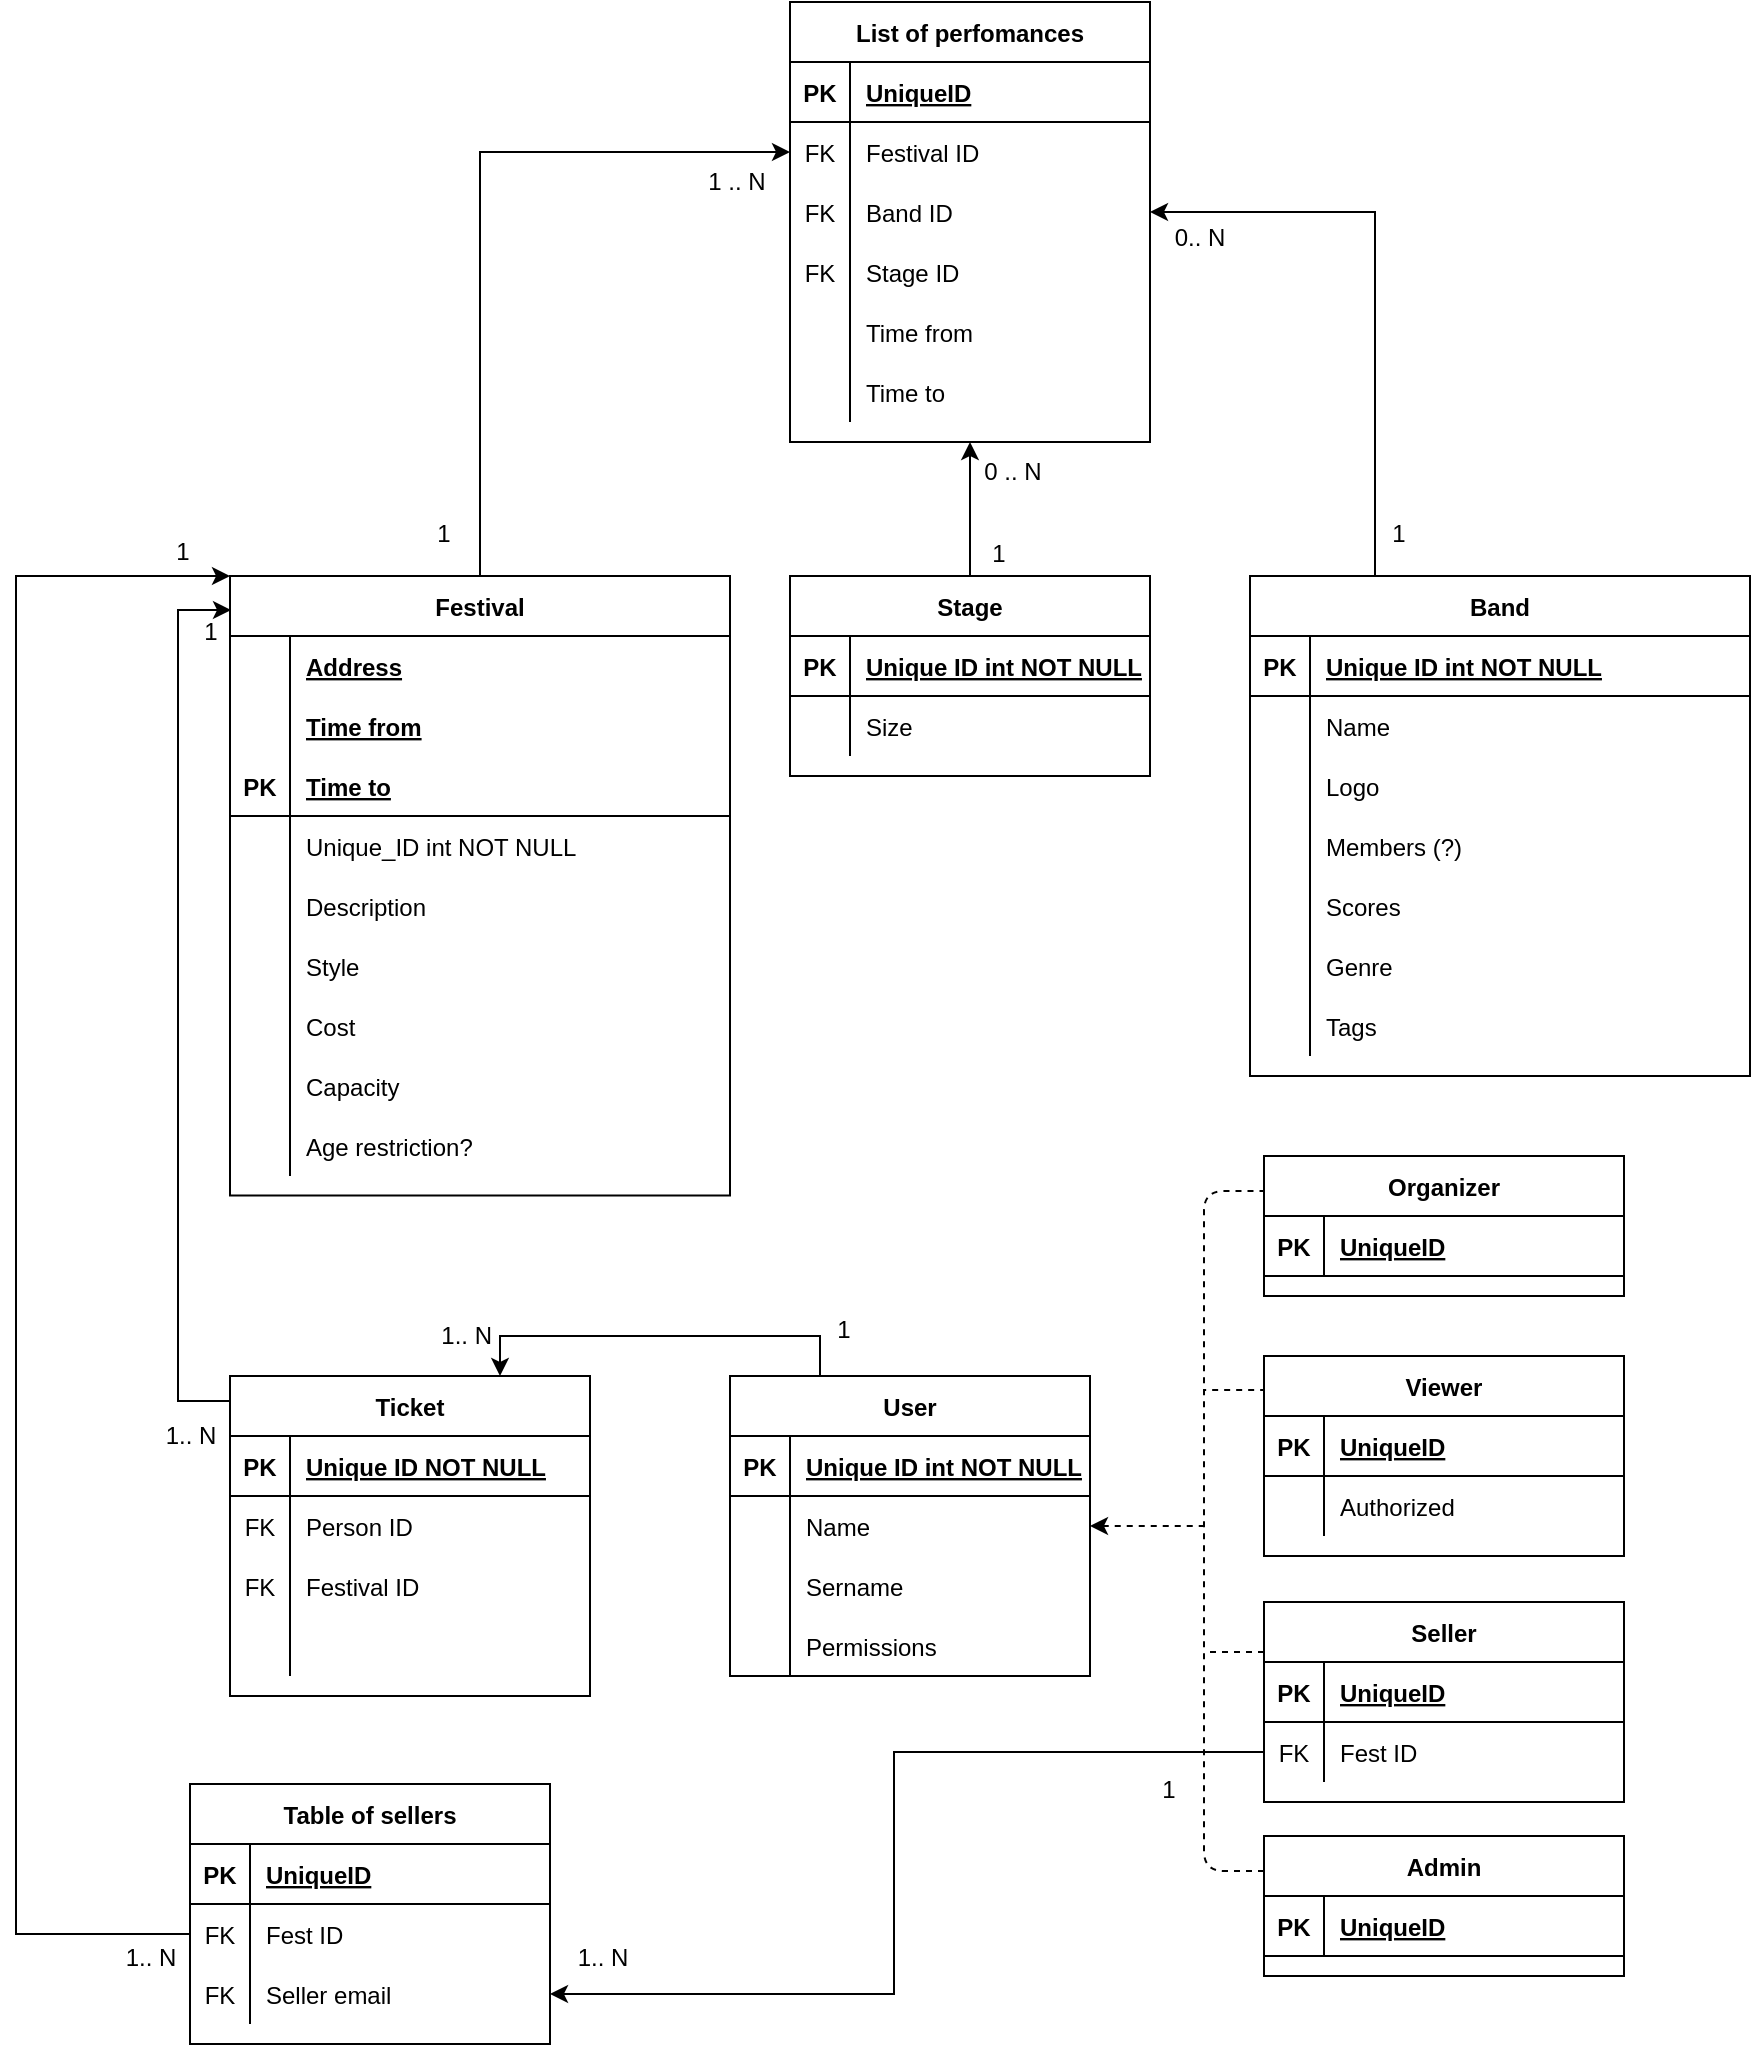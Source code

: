 <mxfile version="13.6.5">
    <diagram id="F9ccAHXRlg6QYEhfXNht" name="Page-2">
        <mxGraphModel dx="965" dy="1043" grid="0" gridSize="10" guides="1" tooltips="1" connect="1" arrows="1" fold="1" page="0" pageScale="1" pageWidth="1169" pageHeight="827" background="none" math="0" shadow="0">
            <root>
                <mxCell id="4yJEjgQOaPBj33m1Sq-Z-0"/>
                <mxCell id="4yJEjgQOaPBj33m1Sq-Z-1" parent="4yJEjgQOaPBj33m1Sq-Z-0"/>
                <mxCell id="QMpGWt-PJ4E0V8jMxKkS-126" value="List of perfomances" style="shape=table;startSize=30;container=1;collapsible=1;childLayout=tableLayout;fixedRows=1;rowLines=0;fontStyle=1;align=center;resizeLast=1;" parent="4yJEjgQOaPBj33m1Sq-Z-1" vertex="1">
                    <mxGeometry x="346" y="-186" width="180" height="220" as="geometry"/>
                </mxCell>
                <mxCell id="QMpGWt-PJ4E0V8jMxKkS-127" value="" style="shape=partialRectangle;collapsible=0;dropTarget=0;pointerEvents=0;fillColor=none;top=0;left=0;bottom=1;right=0;points=[[0,0.5],[1,0.5]];portConstraint=eastwest;" parent="QMpGWt-PJ4E0V8jMxKkS-126" vertex="1">
                    <mxGeometry y="30" width="180" height="30" as="geometry"/>
                </mxCell>
                <mxCell id="QMpGWt-PJ4E0V8jMxKkS-128" value="PK" style="shape=partialRectangle;connectable=0;fillColor=none;top=0;left=0;bottom=0;right=0;fontStyle=1;overflow=hidden;" parent="QMpGWt-PJ4E0V8jMxKkS-127" vertex="1">
                    <mxGeometry width="30" height="30" as="geometry"/>
                </mxCell>
                <mxCell id="QMpGWt-PJ4E0V8jMxKkS-129" value="UniqueID" style="shape=partialRectangle;connectable=0;fillColor=none;top=0;left=0;bottom=0;right=0;align=left;spacingLeft=6;fontStyle=5;overflow=hidden;" parent="QMpGWt-PJ4E0V8jMxKkS-127" vertex="1">
                    <mxGeometry x="30" width="150" height="30" as="geometry"/>
                </mxCell>
                <mxCell id="QMpGWt-PJ4E0V8jMxKkS-130" value="" style="shape=partialRectangle;collapsible=0;dropTarget=0;pointerEvents=0;fillColor=none;top=0;left=0;bottom=0;right=0;points=[[0,0.5],[1,0.5]];portConstraint=eastwest;" parent="QMpGWt-PJ4E0V8jMxKkS-126" vertex="1">
                    <mxGeometry y="60" width="180" height="30" as="geometry"/>
                </mxCell>
                <mxCell id="QMpGWt-PJ4E0V8jMxKkS-131" value="FK" style="shape=partialRectangle;connectable=0;fillColor=none;top=0;left=0;bottom=0;right=0;editable=1;overflow=hidden;" parent="QMpGWt-PJ4E0V8jMxKkS-130" vertex="1">
                    <mxGeometry width="30" height="30" as="geometry"/>
                </mxCell>
                <mxCell id="QMpGWt-PJ4E0V8jMxKkS-132" value="Festival ID" style="shape=partialRectangle;connectable=0;fillColor=none;top=0;left=0;bottom=0;right=0;align=left;spacingLeft=6;overflow=hidden;" parent="QMpGWt-PJ4E0V8jMxKkS-130" vertex="1">
                    <mxGeometry x="30" width="150" height="30" as="geometry"/>
                </mxCell>
                <mxCell id="QMpGWt-PJ4E0V8jMxKkS-136" value="" style="shape=partialRectangle;collapsible=0;dropTarget=0;pointerEvents=0;fillColor=none;top=0;left=0;bottom=0;right=0;points=[[0,0.5],[1,0.5]];portConstraint=eastwest;" parent="QMpGWt-PJ4E0V8jMxKkS-126" vertex="1">
                    <mxGeometry y="90" width="180" height="30" as="geometry"/>
                </mxCell>
                <mxCell id="QMpGWt-PJ4E0V8jMxKkS-137" value="FK" style="shape=partialRectangle;connectable=0;fillColor=none;top=0;left=0;bottom=0;right=0;editable=1;overflow=hidden;" parent="QMpGWt-PJ4E0V8jMxKkS-136" vertex="1">
                    <mxGeometry width="30" height="30" as="geometry"/>
                </mxCell>
                <mxCell id="QMpGWt-PJ4E0V8jMxKkS-138" value="Band ID" style="shape=partialRectangle;connectable=0;fillColor=none;top=0;left=0;bottom=0;right=0;align=left;spacingLeft=6;overflow=hidden;" parent="QMpGWt-PJ4E0V8jMxKkS-136" vertex="1">
                    <mxGeometry x="30" width="150" height="30" as="geometry"/>
                </mxCell>
                <mxCell id="QMpGWt-PJ4E0V8jMxKkS-133" value="" style="shape=partialRectangle;collapsible=0;dropTarget=0;pointerEvents=0;fillColor=none;top=0;left=0;bottom=0;right=0;points=[[0,0.5],[1,0.5]];portConstraint=eastwest;" parent="QMpGWt-PJ4E0V8jMxKkS-126" vertex="1">
                    <mxGeometry y="120" width="180" height="30" as="geometry"/>
                </mxCell>
                <mxCell id="QMpGWt-PJ4E0V8jMxKkS-134" value="FK" style="shape=partialRectangle;connectable=0;fillColor=none;top=0;left=0;bottom=0;right=0;editable=1;overflow=hidden;" parent="QMpGWt-PJ4E0V8jMxKkS-133" vertex="1">
                    <mxGeometry width="30" height="30" as="geometry"/>
                </mxCell>
                <mxCell id="QMpGWt-PJ4E0V8jMxKkS-135" value="Stage ID" style="shape=partialRectangle;connectable=0;fillColor=none;top=0;left=0;bottom=0;right=0;align=left;spacingLeft=6;overflow=hidden;" parent="QMpGWt-PJ4E0V8jMxKkS-133" vertex="1">
                    <mxGeometry x="30" width="150" height="30" as="geometry"/>
                </mxCell>
                <mxCell id="7" value="" style="shape=partialRectangle;collapsible=0;dropTarget=0;pointerEvents=0;fillColor=none;top=0;left=0;bottom=0;right=0;points=[[0,0.5],[1,0.5]];portConstraint=eastwest;" parent="QMpGWt-PJ4E0V8jMxKkS-126" vertex="1">
                    <mxGeometry y="150" width="180" height="30" as="geometry"/>
                </mxCell>
                <mxCell id="8" value="" style="shape=partialRectangle;connectable=0;fillColor=none;top=0;left=0;bottom=0;right=0;editable=1;overflow=hidden;" parent="7" vertex="1">
                    <mxGeometry width="30" height="30" as="geometry"/>
                </mxCell>
                <mxCell id="9" value="Time from" style="shape=partialRectangle;connectable=0;fillColor=none;top=0;left=0;bottom=0;right=0;align=left;spacingLeft=6;overflow=hidden;" parent="7" vertex="1">
                    <mxGeometry x="30" width="150" height="30" as="geometry"/>
                </mxCell>
                <mxCell id="10" value="" style="shape=partialRectangle;collapsible=0;dropTarget=0;pointerEvents=0;fillColor=none;top=0;left=0;bottom=0;right=0;points=[[0,0.5],[1,0.5]];portConstraint=eastwest;" parent="QMpGWt-PJ4E0V8jMxKkS-126" vertex="1">
                    <mxGeometry y="180" width="180" height="30" as="geometry"/>
                </mxCell>
                <mxCell id="11" value="" style="shape=partialRectangle;connectable=0;fillColor=none;top=0;left=0;bottom=0;right=0;editable=1;overflow=hidden;" parent="10" vertex="1">
                    <mxGeometry width="30" height="30" as="geometry"/>
                </mxCell>
                <mxCell id="12" value="Time to" style="shape=partialRectangle;connectable=0;fillColor=none;top=0;left=0;bottom=0;right=0;align=left;spacingLeft=6;overflow=hidden;" parent="10" vertex="1">
                    <mxGeometry x="30" width="150" height="30" as="geometry"/>
                </mxCell>
                <mxCell id="QMpGWt-PJ4E0V8jMxKkS-0" value="" style="edgeStyle=orthogonalEdgeStyle;rounded=0;orthogonalLoop=1;jettySize=auto;html=1;exitX=0.5;exitY=0;exitDx=0;exitDy=0;entryX=0;entryY=0.5;entryDx=0;entryDy=0;" parent="4yJEjgQOaPBj33m1Sq-Z-1" source="QMpGWt-PJ4E0V8jMxKkS-1" target="QMpGWt-PJ4E0V8jMxKkS-130" edge="1">
                    <mxGeometry relative="1" as="geometry">
                        <mxPoint x="436" y="70" as="targetPoint"/>
                        <Array as="points">
                            <mxPoint x="191" y="-111"/>
                        </Array>
                    </mxGeometry>
                </mxCell>
                <mxCell id="QMpGWt-PJ4E0V8jMxKkS-1" value="Festival" style="shape=table;startSize=30;container=1;collapsible=1;childLayout=tableLayout;fixedRows=1;rowLines=0;fontStyle=1;align=center;resizeLast=1;" parent="4yJEjgQOaPBj33m1Sq-Z-1" vertex="1">
                    <mxGeometry x="66" y="101" width="250" height="309.75" as="geometry"/>
                </mxCell>
                <mxCell id="QMpGWt-PJ4E0V8jMxKkS-11" value="" style="shape=partialRectangle;collapsible=0;dropTarget=0;pointerEvents=0;fillColor=none;top=0;left=0;bottom=0;right=0;points=[[0,0.5],[1,0.5]];portConstraint=eastwest;" parent="QMpGWt-PJ4E0V8jMxKkS-1" vertex="1">
                    <mxGeometry y="30" width="250" height="30" as="geometry"/>
                </mxCell>
                <mxCell id="QMpGWt-PJ4E0V8jMxKkS-12" value="" style="shape=partialRectangle;connectable=0;fillColor=none;top=0;left=0;bottom=0;right=0;editable=1;overflow=hidden;" parent="QMpGWt-PJ4E0V8jMxKkS-11" vertex="1">
                    <mxGeometry width="30" height="30" as="geometry"/>
                </mxCell>
                <mxCell id="QMpGWt-PJ4E0V8jMxKkS-13" value="Address" style="shape=partialRectangle;connectable=0;fillColor=none;top=0;left=0;bottom=0;right=0;align=left;spacingLeft=6;overflow=hidden;fontStyle=5" parent="QMpGWt-PJ4E0V8jMxKkS-11" vertex="1">
                    <mxGeometry x="30" width="220" height="30" as="geometry"/>
                </mxCell>
                <mxCell id="19" value="" style="shape=partialRectangle;collapsible=0;dropTarget=0;pointerEvents=0;fillColor=none;top=0;left=0;bottom=0;right=0;points=[[0,0.5],[1,0.5]];portConstraint=eastwest;" vertex="1" parent="QMpGWt-PJ4E0V8jMxKkS-1">
                    <mxGeometry y="60" width="250" height="30" as="geometry"/>
                </mxCell>
                <mxCell id="20" value="" style="shape=partialRectangle;connectable=0;fillColor=none;top=0;left=0;bottom=0;right=0;editable=1;overflow=hidden;" vertex="1" parent="19">
                    <mxGeometry width="30" height="30" as="geometry"/>
                </mxCell>
                <mxCell id="21" value="Time from" style="shape=partialRectangle;connectable=0;fillColor=none;top=0;left=0;bottom=0;right=0;align=left;spacingLeft=6;overflow=hidden;fontStyle=5" vertex="1" parent="19">
                    <mxGeometry x="30" width="220" height="30" as="geometry"/>
                </mxCell>
                <mxCell id="QMpGWt-PJ4E0V8jMxKkS-2" value="" style="shape=partialRectangle;collapsible=0;dropTarget=0;pointerEvents=0;fillColor=none;points=[[0,0.5],[1,0.5]];portConstraint=eastwest;top=0;left=0;right=0;bottom=1;" parent="QMpGWt-PJ4E0V8jMxKkS-1" vertex="1">
                    <mxGeometry y="90" width="250" height="30" as="geometry"/>
                </mxCell>
                <mxCell id="QMpGWt-PJ4E0V8jMxKkS-3" value="PK" style="shape=partialRectangle;overflow=hidden;connectable=0;fillColor=none;top=0;left=0;bottom=0;right=0;fontStyle=1;" parent="QMpGWt-PJ4E0V8jMxKkS-2" vertex="1">
                    <mxGeometry width="30" height="30" as="geometry"/>
                </mxCell>
                <mxCell id="QMpGWt-PJ4E0V8jMxKkS-4" value="Time to" style="shape=partialRectangle;overflow=hidden;connectable=0;fillColor=none;top=0;left=0;bottom=0;right=0;align=left;spacingLeft=6;fontStyle=5;" parent="QMpGWt-PJ4E0V8jMxKkS-2" vertex="1">
                    <mxGeometry x="30" width="220" height="30" as="geometry"/>
                </mxCell>
                <mxCell id="16" value="" style="shape=partialRectangle;collapsible=0;dropTarget=0;pointerEvents=0;fillColor=none;top=0;left=0;bottom=0;right=0;points=[[0,0.5],[1,0.5]];portConstraint=eastwest;" vertex="1" parent="QMpGWt-PJ4E0V8jMxKkS-1">
                    <mxGeometry y="120" width="250" height="30" as="geometry"/>
                </mxCell>
                <mxCell id="17" value="" style="shape=partialRectangle;connectable=0;fillColor=none;top=0;left=0;bottom=0;right=0;editable=1;overflow=hidden;" vertex="1" parent="16">
                    <mxGeometry width="30" height="30" as="geometry"/>
                </mxCell>
                <mxCell id="18" value="Unique_ID int NOT NULL" style="shape=partialRectangle;connectable=0;fillColor=none;top=0;left=0;bottom=0;right=0;align=left;spacingLeft=6;overflow=hidden;" vertex="1" parent="16">
                    <mxGeometry x="30" width="220" height="30" as="geometry"/>
                </mxCell>
                <mxCell id="QMpGWt-PJ4E0V8jMxKkS-5" value="" style="shape=partialRectangle;collapsible=0;dropTarget=0;pointerEvents=0;fillColor=none;points=[[0,0.5],[1,0.5]];portConstraint=eastwest;top=0;left=0;right=0;bottom=0;" parent="QMpGWt-PJ4E0V8jMxKkS-1" vertex="1">
                    <mxGeometry y="150" width="250" height="30" as="geometry"/>
                </mxCell>
                <mxCell id="QMpGWt-PJ4E0V8jMxKkS-6" value="" style="shape=partialRectangle;overflow=hidden;connectable=0;fillColor=none;top=0;left=0;bottom=0;right=0;" parent="QMpGWt-PJ4E0V8jMxKkS-5" vertex="1">
                    <mxGeometry width="30" height="30" as="geometry"/>
                </mxCell>
                <mxCell id="QMpGWt-PJ4E0V8jMxKkS-7" value="Description" style="shape=partialRectangle;overflow=hidden;connectable=0;fillColor=none;top=0;left=0;bottom=0;right=0;align=left;spacingLeft=6;" parent="QMpGWt-PJ4E0V8jMxKkS-5" vertex="1">
                    <mxGeometry x="30" width="220" height="30" as="geometry"/>
                </mxCell>
                <mxCell id="QMpGWt-PJ4E0V8jMxKkS-8" value="" style="shape=partialRectangle;collapsible=0;dropTarget=0;pointerEvents=0;fillColor=none;top=0;left=0;bottom=0;right=0;points=[[0,0.5],[1,0.5]];portConstraint=eastwest;" parent="QMpGWt-PJ4E0V8jMxKkS-1" vertex="1">
                    <mxGeometry y="180" width="250" height="30" as="geometry"/>
                </mxCell>
                <mxCell id="QMpGWt-PJ4E0V8jMxKkS-9" value="" style="shape=partialRectangle;connectable=0;fillColor=none;top=0;left=0;bottom=0;right=0;editable=1;overflow=hidden;" parent="QMpGWt-PJ4E0V8jMxKkS-8" vertex="1">
                    <mxGeometry width="30" height="30" as="geometry"/>
                </mxCell>
                <mxCell id="QMpGWt-PJ4E0V8jMxKkS-10" value="Style" style="shape=partialRectangle;connectable=0;fillColor=none;top=0;left=0;bottom=0;right=0;align=left;spacingLeft=6;overflow=hidden;" parent="QMpGWt-PJ4E0V8jMxKkS-8" vertex="1">
                    <mxGeometry x="30" width="220" height="30" as="geometry"/>
                </mxCell>
                <mxCell id="QMpGWt-PJ4E0V8jMxKkS-14" value="" style="shape=partialRectangle;collapsible=0;dropTarget=0;pointerEvents=0;fillColor=none;top=0;left=0;bottom=0;right=0;points=[[0,0.5],[1,0.5]];portConstraint=eastwest;" parent="QMpGWt-PJ4E0V8jMxKkS-1" vertex="1">
                    <mxGeometry y="210" width="250" height="30" as="geometry"/>
                </mxCell>
                <mxCell id="QMpGWt-PJ4E0V8jMxKkS-15" value="" style="shape=partialRectangle;connectable=0;fillColor=none;top=0;left=0;bottom=0;right=0;editable=1;overflow=hidden;" parent="QMpGWt-PJ4E0V8jMxKkS-14" vertex="1">
                    <mxGeometry width="30" height="30" as="geometry"/>
                </mxCell>
                <mxCell id="QMpGWt-PJ4E0V8jMxKkS-16" value="Cost" style="shape=partialRectangle;connectable=0;fillColor=none;top=0;left=0;bottom=0;right=0;align=left;spacingLeft=6;overflow=hidden;" parent="QMpGWt-PJ4E0V8jMxKkS-14" vertex="1">
                    <mxGeometry x="30" width="220" height="30" as="geometry"/>
                </mxCell>
                <mxCell id="QMpGWt-PJ4E0V8jMxKkS-26" value="" style="shape=partialRectangle;collapsible=0;dropTarget=0;pointerEvents=0;fillColor=none;top=0;left=0;bottom=0;right=0;points=[[0,0.5],[1,0.5]];portConstraint=eastwest;" parent="QMpGWt-PJ4E0V8jMxKkS-1" vertex="1">
                    <mxGeometry y="240" width="250" height="30" as="geometry"/>
                </mxCell>
                <mxCell id="QMpGWt-PJ4E0V8jMxKkS-27" value="" style="shape=partialRectangle;connectable=0;fillColor=none;top=0;left=0;bottom=0;right=0;editable=1;overflow=hidden;" parent="QMpGWt-PJ4E0V8jMxKkS-26" vertex="1">
                    <mxGeometry width="30" height="30" as="geometry"/>
                </mxCell>
                <mxCell id="QMpGWt-PJ4E0V8jMxKkS-28" value="Capacity" style="shape=partialRectangle;connectable=0;fillColor=none;top=0;left=0;bottom=0;right=0;align=left;spacingLeft=6;overflow=hidden;" parent="QMpGWt-PJ4E0V8jMxKkS-26" vertex="1">
                    <mxGeometry x="30" width="220" height="30" as="geometry"/>
                </mxCell>
                <mxCell id="QMpGWt-PJ4E0V8jMxKkS-29" value="" style="shape=partialRectangle;collapsible=0;dropTarget=0;pointerEvents=0;fillColor=none;top=0;left=0;bottom=0;right=0;points=[[0,0.5],[1,0.5]];portConstraint=eastwest;" parent="QMpGWt-PJ4E0V8jMxKkS-1" vertex="1">
                    <mxGeometry y="270" width="250" height="30" as="geometry"/>
                </mxCell>
                <mxCell id="QMpGWt-PJ4E0V8jMxKkS-30" value="" style="shape=partialRectangle;connectable=0;fillColor=none;top=0;left=0;bottom=0;right=0;editable=1;overflow=hidden;" parent="QMpGWt-PJ4E0V8jMxKkS-29" vertex="1">
                    <mxGeometry width="30" height="30" as="geometry"/>
                </mxCell>
                <mxCell id="QMpGWt-PJ4E0V8jMxKkS-31" value="Age restriction?" style="shape=partialRectangle;connectable=0;fillColor=none;top=0;left=0;bottom=0;right=0;align=left;spacingLeft=6;overflow=hidden;" parent="QMpGWt-PJ4E0V8jMxKkS-29" vertex="1">
                    <mxGeometry x="30" width="220" height="30" as="geometry"/>
                </mxCell>
                <mxCell id="QMpGWt-PJ4E0V8jMxKkS-32" value="" style="edgeStyle=orthogonalEdgeStyle;rounded=0;orthogonalLoop=1;jettySize=auto;html=1;exitX=0.25;exitY=0;exitDx=0;exitDy=0;entryX=1;entryY=0.5;entryDx=0;entryDy=0;" parent="4yJEjgQOaPBj33m1Sq-Z-1" source="QMpGWt-PJ4E0V8jMxKkS-83" target="QMpGWt-PJ4E0V8jMxKkS-136" edge="1">
                    <mxGeometry relative="1" as="geometry"/>
                </mxCell>
                <mxCell id="QMpGWt-PJ4E0V8jMxKkS-33" style="edgeStyle=orthogonalEdgeStyle;rounded=0;orthogonalLoop=1;jettySize=auto;html=1;exitX=0.004;exitY=0.078;exitDx=0;exitDy=0;entryX=0.002;entryY=0.055;entryDx=0;entryDy=0;entryPerimeter=0;exitPerimeter=0;" parent="4yJEjgQOaPBj33m1Sq-Z-1" source="QMpGWt-PJ4E0V8jMxKkS-49" target="QMpGWt-PJ4E0V8jMxKkS-1" edge="1">
                    <mxGeometry relative="1" as="geometry">
                        <Array as="points">
                            <mxPoint x="40" y="514"/>
                            <mxPoint x="40" y="118"/>
                        </Array>
                    </mxGeometry>
                </mxCell>
                <mxCell id="QMpGWt-PJ4E0V8jMxKkS-35" style="edgeStyle=orthogonalEdgeStyle;rounded=0;orthogonalLoop=1;jettySize=auto;html=1;exitX=0.25;exitY=0;exitDx=0;exitDy=0;entryX=0.75;entryY=0;entryDx=0;entryDy=0;" parent="4yJEjgQOaPBj33m1Sq-Z-1" source="QMpGWt-PJ4E0V8jMxKkS-113" target="QMpGWt-PJ4E0V8jMxKkS-49" edge="1">
                    <mxGeometry relative="1" as="geometry"/>
                </mxCell>
                <mxCell id="QMpGWt-PJ4E0V8jMxKkS-37" style="edgeStyle=orthogonalEdgeStyle;rounded=0;orthogonalLoop=1;jettySize=auto;html=1;dashed=1;endArrow=none;endFill=0;startArrow=classic;startFill=1;" parent="4yJEjgQOaPBj33m1Sq-Z-1" source="QMpGWt-PJ4E0V8jMxKkS-113" edge="1">
                    <mxGeometry relative="1" as="geometry">
                        <mxPoint x="556" y="576" as="targetPoint"/>
                        <Array as="points">
                            <mxPoint x="556" y="576"/>
                        </Array>
                    </mxGeometry>
                </mxCell>
                <mxCell id="QMpGWt-PJ4E0V8jMxKkS-38" value="1.. N&amp;nbsp;" style="text;html=1;strokeColor=none;fillColor=none;align=center;verticalAlign=middle;whiteSpace=wrap;rounded=0;" parent="4yJEjgQOaPBj33m1Sq-Z-1" vertex="1">
                    <mxGeometry x="166" y="471" width="40" height="20" as="geometry"/>
                </mxCell>
                <mxCell id="QMpGWt-PJ4E0V8jMxKkS-39" value="1" style="text;html=1;strokeColor=none;fillColor=none;align=center;verticalAlign=middle;whiteSpace=wrap;rounded=0;" parent="4yJEjgQOaPBj33m1Sq-Z-1" vertex="1">
                    <mxGeometry x="353" y="468" width="40" height="20" as="geometry"/>
                </mxCell>
                <mxCell id="QMpGWt-PJ4E0V8jMxKkS-41" value="1" style="text;html=1;strokeColor=none;fillColor=none;align=center;verticalAlign=middle;whiteSpace=wrap;rounded=0;" parent="4yJEjgQOaPBj33m1Sq-Z-1" vertex="1">
                    <mxGeometry x="153" y="70" width="40" height="20" as="geometry"/>
                </mxCell>
                <mxCell id="QMpGWt-PJ4E0V8jMxKkS-42" value="0.. N" style="text;html=1;strokeColor=none;fillColor=none;align=center;verticalAlign=middle;whiteSpace=wrap;rounded=0;" parent="4yJEjgQOaPBj33m1Sq-Z-1" vertex="1">
                    <mxGeometry x="531" y="-78" width="40" height="20" as="geometry"/>
                </mxCell>
                <mxCell id="QMpGWt-PJ4E0V8jMxKkS-44" value="1&lt;br&gt;" style="text;html=1;align=center;verticalAlign=middle;resizable=0;points=[];autosize=1;" parent="4yJEjgQOaPBj33m1Sq-Z-1" vertex="1">
                    <mxGeometry x="46" y="119" width="20" height="20" as="geometry"/>
                </mxCell>
                <mxCell id="QMpGWt-PJ4E0V8jMxKkS-45" value="1.. N" style="text;html=1;align=center;verticalAlign=middle;resizable=0;points=[];autosize=1;" parent="4yJEjgQOaPBj33m1Sq-Z-1" vertex="1">
                    <mxGeometry x="26" y="521" width="40" height="20" as="geometry"/>
                </mxCell>
                <mxCell id="QMpGWt-PJ4E0V8jMxKkS-46" style="edgeStyle=orthogonalEdgeStyle;rounded=0;orthogonalLoop=1;jettySize=auto;html=1;exitX=0.006;exitY=0.17;exitDx=0;exitDy=0;dashed=1;endArrow=none;endFill=0;exitPerimeter=0;" parent="4yJEjgQOaPBj33m1Sq-Z-1" source="QMpGWt-PJ4E0V8jMxKkS-66" edge="1">
                    <mxGeometry relative="1" as="geometry">
                        <mxPoint x="553" y="511" as="targetPoint"/>
                    </mxGeometry>
                </mxCell>
                <mxCell id="QMpGWt-PJ4E0V8jMxKkS-47" value="" style="endArrow=none;html=1;dashed=1;edgeStyle=orthogonalEdgeStyle;exitX=0;exitY=0.25;exitDx=0;exitDy=0;entryX=0;entryY=0.25;entryDx=0;entryDy=0;" parent="4yJEjgQOaPBj33m1Sq-Z-1" source="QMpGWt-PJ4E0V8jMxKkS-105" target="QMpGWt-PJ4E0V8jMxKkS-62" edge="1">
                    <mxGeometry width="50" height="50" relative="1" as="geometry">
                        <mxPoint x="403" y="641" as="sourcePoint"/>
                        <mxPoint x="453" y="591" as="targetPoint"/>
                        <Array as="points">
                            <mxPoint x="553" y="749"/>
                            <mxPoint x="553" y="409"/>
                        </Array>
                    </mxGeometry>
                </mxCell>
                <mxCell id="QMpGWt-PJ4E0V8jMxKkS-48" value="" style="endArrow=none;dashed=1;html=1;exitX=0;exitY=0.25;exitDx=0;exitDy=0;rounded=0;endFill=0;" parent="4yJEjgQOaPBj33m1Sq-Z-1" source="QMpGWt-PJ4E0V8jMxKkS-109" edge="1">
                    <mxGeometry width="50" height="50" relative="1" as="geometry">
                        <mxPoint x="363" y="731" as="sourcePoint"/>
                        <mxPoint x="553" y="639" as="targetPoint"/>
                    </mxGeometry>
                </mxCell>
                <mxCell id="QMpGWt-PJ4E0V8jMxKkS-49" value="Ticket" style="shape=table;startSize=30;container=1;collapsible=1;childLayout=tableLayout;fixedRows=1;rowLines=0;fontStyle=1;align=center;resizeLast=1;" parent="4yJEjgQOaPBj33m1Sq-Z-1" vertex="1">
                    <mxGeometry x="66" y="501" width="180" height="160" as="geometry"/>
                </mxCell>
                <mxCell id="QMpGWt-PJ4E0V8jMxKkS-50" value="" style="shape=partialRectangle;collapsible=0;dropTarget=0;pointerEvents=0;fillColor=none;top=0;left=0;bottom=1;right=0;points=[[0,0.5],[1,0.5]];portConstraint=eastwest;" parent="QMpGWt-PJ4E0V8jMxKkS-49" vertex="1">
                    <mxGeometry y="30" width="180" height="30" as="geometry"/>
                </mxCell>
                <mxCell id="QMpGWt-PJ4E0V8jMxKkS-51" value="PK" style="shape=partialRectangle;connectable=0;fillColor=none;top=0;left=0;bottom=0;right=0;fontStyle=1;overflow=hidden;" parent="QMpGWt-PJ4E0V8jMxKkS-50" vertex="1">
                    <mxGeometry width="30" height="30" as="geometry"/>
                </mxCell>
                <mxCell id="QMpGWt-PJ4E0V8jMxKkS-52" value="Unique ID NOT NULL" style="shape=partialRectangle;connectable=0;fillColor=none;top=0;left=0;bottom=0;right=0;align=left;spacingLeft=6;fontStyle=5;overflow=hidden;" parent="QMpGWt-PJ4E0V8jMxKkS-50" vertex="1">
                    <mxGeometry x="30" width="150" height="30" as="geometry"/>
                </mxCell>
                <mxCell id="QMpGWt-PJ4E0V8jMxKkS-53" value="" style="shape=partialRectangle;collapsible=0;dropTarget=0;pointerEvents=0;fillColor=none;top=0;left=0;bottom=0;right=0;points=[[0,0.5],[1,0.5]];portConstraint=eastwest;" parent="QMpGWt-PJ4E0V8jMxKkS-49" vertex="1">
                    <mxGeometry y="60" width="180" height="30" as="geometry"/>
                </mxCell>
                <mxCell id="QMpGWt-PJ4E0V8jMxKkS-54" value="FK" style="shape=partialRectangle;connectable=0;fillColor=none;top=0;left=0;bottom=0;right=0;editable=1;overflow=hidden;" parent="QMpGWt-PJ4E0V8jMxKkS-53" vertex="1">
                    <mxGeometry width="30" height="30" as="geometry"/>
                </mxCell>
                <mxCell id="QMpGWt-PJ4E0V8jMxKkS-55" value="Person ID" style="shape=partialRectangle;connectable=0;fillColor=none;top=0;left=0;bottom=0;right=0;align=left;spacingLeft=6;overflow=hidden;" parent="QMpGWt-PJ4E0V8jMxKkS-53" vertex="1">
                    <mxGeometry x="30" width="150" height="30" as="geometry"/>
                </mxCell>
                <mxCell id="QMpGWt-PJ4E0V8jMxKkS-56" value="" style="shape=partialRectangle;collapsible=0;dropTarget=0;pointerEvents=0;fillColor=none;top=0;left=0;bottom=0;right=0;points=[[0,0.5],[1,0.5]];portConstraint=eastwest;" parent="QMpGWt-PJ4E0V8jMxKkS-49" vertex="1">
                    <mxGeometry y="90" width="180" height="30" as="geometry"/>
                </mxCell>
                <mxCell id="QMpGWt-PJ4E0V8jMxKkS-57" value="FK" style="shape=partialRectangle;connectable=0;fillColor=none;top=0;left=0;bottom=0;right=0;editable=1;overflow=hidden;" parent="QMpGWt-PJ4E0V8jMxKkS-56" vertex="1">
                    <mxGeometry width="30" height="30" as="geometry"/>
                </mxCell>
                <mxCell id="QMpGWt-PJ4E0V8jMxKkS-58" value="Festival ID" style="shape=partialRectangle;connectable=0;fillColor=none;top=0;left=0;bottom=0;right=0;align=left;spacingLeft=6;overflow=hidden;" parent="QMpGWt-PJ4E0V8jMxKkS-56" vertex="1">
                    <mxGeometry x="30" width="150" height="30" as="geometry"/>
                </mxCell>
                <mxCell id="QMpGWt-PJ4E0V8jMxKkS-59" value="" style="shape=partialRectangle;collapsible=0;dropTarget=0;pointerEvents=0;fillColor=none;top=0;left=0;bottom=0;right=0;points=[[0,0.5],[1,0.5]];portConstraint=eastwest;" parent="QMpGWt-PJ4E0V8jMxKkS-49" vertex="1">
                    <mxGeometry y="120" width="180" height="30" as="geometry"/>
                </mxCell>
                <mxCell id="QMpGWt-PJ4E0V8jMxKkS-60" value="" style="shape=partialRectangle;connectable=0;fillColor=none;top=0;left=0;bottom=0;right=0;editable=1;overflow=hidden;" parent="QMpGWt-PJ4E0V8jMxKkS-59" vertex="1">
                    <mxGeometry width="30" height="30" as="geometry"/>
                </mxCell>
                <mxCell id="QMpGWt-PJ4E0V8jMxKkS-61" value="" style="shape=partialRectangle;connectable=0;fillColor=none;top=0;left=0;bottom=0;right=0;align=left;spacingLeft=6;overflow=hidden;" parent="QMpGWt-PJ4E0V8jMxKkS-59" vertex="1">
                    <mxGeometry x="30" width="150" height="30" as="geometry"/>
                </mxCell>
                <mxCell id="QMpGWt-PJ4E0V8jMxKkS-62" value="Organizer" style="shape=table;startSize=30;container=1;collapsible=1;childLayout=tableLayout;fixedRows=1;rowLines=0;fontStyle=1;align=center;resizeLast=1;" parent="4yJEjgQOaPBj33m1Sq-Z-1" vertex="1">
                    <mxGeometry x="583" y="391" width="180" height="70" as="geometry"/>
                </mxCell>
                <mxCell id="QMpGWt-PJ4E0V8jMxKkS-63" value="" style="shape=partialRectangle;collapsible=0;dropTarget=0;pointerEvents=0;fillColor=none;top=0;left=0;bottom=1;right=0;points=[[0,0.5],[1,0.5]];portConstraint=eastwest;" parent="QMpGWt-PJ4E0V8jMxKkS-62" vertex="1">
                    <mxGeometry y="30" width="180" height="30" as="geometry"/>
                </mxCell>
                <mxCell id="QMpGWt-PJ4E0V8jMxKkS-64" value="PK" style="shape=partialRectangle;connectable=0;fillColor=none;top=0;left=0;bottom=0;right=0;fontStyle=1;overflow=hidden;" parent="QMpGWt-PJ4E0V8jMxKkS-63" vertex="1">
                    <mxGeometry width="30" height="30" as="geometry"/>
                </mxCell>
                <mxCell id="QMpGWt-PJ4E0V8jMxKkS-65" value="UniqueID" style="shape=partialRectangle;connectable=0;fillColor=none;top=0;left=0;bottom=0;right=0;align=left;spacingLeft=6;fontStyle=5;overflow=hidden;" parent="QMpGWt-PJ4E0V8jMxKkS-63" vertex="1">
                    <mxGeometry x="30" width="150" height="30" as="geometry"/>
                </mxCell>
                <mxCell id="QMpGWt-PJ4E0V8jMxKkS-66" value="Viewer" style="shape=table;startSize=30;container=1;collapsible=1;childLayout=tableLayout;fixedRows=1;rowLines=0;fontStyle=1;align=center;resizeLast=1;" parent="4yJEjgQOaPBj33m1Sq-Z-1" vertex="1">
                    <mxGeometry x="583" y="491" width="180" height="100" as="geometry"/>
                </mxCell>
                <mxCell id="QMpGWt-PJ4E0V8jMxKkS-67" value="" style="shape=partialRectangle;collapsible=0;dropTarget=0;pointerEvents=0;fillColor=none;top=0;left=0;bottom=1;right=0;points=[[0,0.5],[1,0.5]];portConstraint=eastwest;" parent="QMpGWt-PJ4E0V8jMxKkS-66" vertex="1">
                    <mxGeometry y="30" width="180" height="30" as="geometry"/>
                </mxCell>
                <mxCell id="QMpGWt-PJ4E0V8jMxKkS-68" value="PK" style="shape=partialRectangle;connectable=0;fillColor=none;top=0;left=0;bottom=0;right=0;fontStyle=1;overflow=hidden;" parent="QMpGWt-PJ4E0V8jMxKkS-67" vertex="1">
                    <mxGeometry width="30" height="30" as="geometry"/>
                </mxCell>
                <mxCell id="QMpGWt-PJ4E0V8jMxKkS-69" value="UniqueID" style="shape=partialRectangle;connectable=0;fillColor=none;top=0;left=0;bottom=0;right=0;align=left;spacingLeft=6;fontStyle=5;overflow=hidden;" parent="QMpGWt-PJ4E0V8jMxKkS-67" vertex="1">
                    <mxGeometry x="30" width="150" height="30" as="geometry"/>
                </mxCell>
                <mxCell id="QMpGWt-PJ4E0V8jMxKkS-70" value="" style="shape=partialRectangle;collapsible=0;dropTarget=0;pointerEvents=0;fillColor=none;top=0;left=0;bottom=0;right=0;points=[[0,0.5],[1,0.5]];portConstraint=eastwest;" parent="QMpGWt-PJ4E0V8jMxKkS-66" vertex="1">
                    <mxGeometry y="60" width="180" height="30" as="geometry"/>
                </mxCell>
                <mxCell id="QMpGWt-PJ4E0V8jMxKkS-71" value="" style="shape=partialRectangle;connectable=0;fillColor=none;top=0;left=0;bottom=0;right=0;editable=1;overflow=hidden;" parent="QMpGWt-PJ4E0V8jMxKkS-70" vertex="1">
                    <mxGeometry width="30" height="30" as="geometry"/>
                </mxCell>
                <mxCell id="QMpGWt-PJ4E0V8jMxKkS-72" value="Authorized" style="shape=partialRectangle;connectable=0;fillColor=none;top=0;left=0;bottom=0;right=0;align=left;spacingLeft=6;overflow=hidden;" parent="QMpGWt-PJ4E0V8jMxKkS-70" vertex="1">
                    <mxGeometry x="30" width="150" height="30" as="geometry"/>
                </mxCell>
                <mxCell id="QMpGWt-PJ4E0V8jMxKkS-141" style="edgeStyle=orthogonalEdgeStyle;rounded=0;orthogonalLoop=1;jettySize=auto;html=1;exitX=0.5;exitY=0;exitDx=0;exitDy=0;entryX=0.5;entryY=1;entryDx=0;entryDy=0;" parent="4yJEjgQOaPBj33m1Sq-Z-1" source="QMpGWt-PJ4E0V8jMxKkS-73" target="QMpGWt-PJ4E0V8jMxKkS-126" edge="1">
                    <mxGeometry relative="1" as="geometry"/>
                </mxCell>
                <mxCell id="QMpGWt-PJ4E0V8jMxKkS-73" value="Stage" style="shape=table;startSize=30;container=1;collapsible=1;childLayout=tableLayout;fixedRows=1;rowLines=0;fontStyle=1;align=center;resizeLast=1;" parent="4yJEjgQOaPBj33m1Sq-Z-1" vertex="1">
                    <mxGeometry x="346" y="101" width="180" height="100" as="geometry"/>
                </mxCell>
                <mxCell id="QMpGWt-PJ4E0V8jMxKkS-74" value="" style="shape=partialRectangle;collapsible=0;dropTarget=0;pointerEvents=0;fillColor=none;top=0;left=0;bottom=1;right=0;points=[[0,0.5],[1,0.5]];portConstraint=eastwest;" parent="QMpGWt-PJ4E0V8jMxKkS-73" vertex="1">
                    <mxGeometry y="30" width="180" height="30" as="geometry"/>
                </mxCell>
                <mxCell id="QMpGWt-PJ4E0V8jMxKkS-75" value="PK" style="shape=partialRectangle;connectable=0;fillColor=none;top=0;left=0;bottom=0;right=0;fontStyle=1;overflow=hidden;" parent="QMpGWt-PJ4E0V8jMxKkS-74" vertex="1">
                    <mxGeometry width="30" height="30" as="geometry"/>
                </mxCell>
                <mxCell id="QMpGWt-PJ4E0V8jMxKkS-76" value="Unique ID int NOT NULL" style="shape=partialRectangle;connectable=0;fillColor=none;top=0;left=0;bottom=0;right=0;align=left;spacingLeft=6;fontStyle=5;overflow=hidden;" parent="QMpGWt-PJ4E0V8jMxKkS-74" vertex="1">
                    <mxGeometry x="30" width="150" height="30" as="geometry"/>
                </mxCell>
                <mxCell id="QMpGWt-PJ4E0V8jMxKkS-80" value="" style="shape=partialRectangle;collapsible=0;dropTarget=0;pointerEvents=0;fillColor=none;top=0;left=0;bottom=0;right=0;points=[[0,0.5],[1,0.5]];portConstraint=eastwest;" parent="QMpGWt-PJ4E0V8jMxKkS-73" vertex="1">
                    <mxGeometry y="60" width="180" height="30" as="geometry"/>
                </mxCell>
                <mxCell id="QMpGWt-PJ4E0V8jMxKkS-81" value="" style="shape=partialRectangle;connectable=0;fillColor=none;top=0;left=0;bottom=0;right=0;editable=1;overflow=hidden;" parent="QMpGWt-PJ4E0V8jMxKkS-80" vertex="1">
                    <mxGeometry width="30" height="30" as="geometry"/>
                </mxCell>
                <mxCell id="QMpGWt-PJ4E0V8jMxKkS-82" value="Size" style="shape=partialRectangle;connectable=0;fillColor=none;top=0;left=0;bottom=0;right=0;align=left;spacingLeft=6;overflow=hidden;" parent="QMpGWt-PJ4E0V8jMxKkS-80" vertex="1">
                    <mxGeometry x="30" width="150" height="30" as="geometry"/>
                </mxCell>
                <mxCell id="QMpGWt-PJ4E0V8jMxKkS-83" value="Band" style="shape=table;startSize=30;container=1;collapsible=1;childLayout=tableLayout;fixedRows=1;rowLines=0;fontStyle=1;align=center;resizeLast=1;" parent="4yJEjgQOaPBj33m1Sq-Z-1" vertex="1">
                    <mxGeometry x="576" y="101" width="250" height="250" as="geometry"/>
                </mxCell>
                <mxCell id="QMpGWt-PJ4E0V8jMxKkS-84" value="" style="shape=partialRectangle;collapsible=0;dropTarget=0;pointerEvents=0;fillColor=none;points=[[0,0.5],[1,0.5]];portConstraint=eastwest;top=0;left=0;right=0;bottom=1;" parent="QMpGWt-PJ4E0V8jMxKkS-83" vertex="1">
                    <mxGeometry y="30" width="250" height="30" as="geometry"/>
                </mxCell>
                <mxCell id="QMpGWt-PJ4E0V8jMxKkS-85" value="PK" style="shape=partialRectangle;overflow=hidden;connectable=0;fillColor=none;top=0;left=0;bottom=0;right=0;fontStyle=1;" parent="QMpGWt-PJ4E0V8jMxKkS-84" vertex="1">
                    <mxGeometry width="30" height="30" as="geometry"/>
                </mxCell>
                <mxCell id="QMpGWt-PJ4E0V8jMxKkS-86" value="Unique ID int NOT NULL " style="shape=partialRectangle;overflow=hidden;connectable=0;fillColor=none;top=0;left=0;bottom=0;right=0;align=left;spacingLeft=6;fontStyle=5;" parent="QMpGWt-PJ4E0V8jMxKkS-84" vertex="1">
                    <mxGeometry x="30" width="220" height="30" as="geometry"/>
                </mxCell>
                <mxCell id="0" value="" style="shape=partialRectangle;collapsible=0;dropTarget=0;pointerEvents=0;fillColor=none;top=0;left=0;bottom=0;right=0;points=[[0,0.5],[1,0.5]];portConstraint=eastwest;" parent="QMpGWt-PJ4E0V8jMxKkS-83" vertex="1">
                    <mxGeometry y="60" width="250" height="30" as="geometry"/>
                </mxCell>
                <mxCell id="1" value="" style="shape=partialRectangle;connectable=0;fillColor=none;top=0;left=0;bottom=0;right=0;editable=1;overflow=hidden;" parent="0" vertex="1">
                    <mxGeometry width="30" height="30" as="geometry"/>
                </mxCell>
                <mxCell id="2" value="Name" style="shape=partialRectangle;connectable=0;fillColor=none;top=0;left=0;bottom=0;right=0;align=left;spacingLeft=6;overflow=hidden;" parent="0" vertex="1">
                    <mxGeometry x="30" width="220" height="30" as="geometry"/>
                </mxCell>
                <mxCell id="QMpGWt-PJ4E0V8jMxKkS-96" value="" style="shape=partialRectangle;collapsible=0;dropTarget=0;pointerEvents=0;fillColor=none;points=[[0,0.5],[1,0.5]];portConstraint=eastwest;top=0;left=0;right=0;bottom=0;" parent="QMpGWt-PJ4E0V8jMxKkS-83" vertex="1">
                    <mxGeometry y="90" width="250" height="30" as="geometry"/>
                </mxCell>
                <mxCell id="QMpGWt-PJ4E0V8jMxKkS-97" value="" style="shape=partialRectangle;overflow=hidden;connectable=0;fillColor=none;top=0;left=0;bottom=0;right=0;" parent="QMpGWt-PJ4E0V8jMxKkS-96" vertex="1">
                    <mxGeometry width="30" height="30" as="geometry"/>
                </mxCell>
                <mxCell id="QMpGWt-PJ4E0V8jMxKkS-98" value="Logo" style="shape=partialRectangle;overflow=hidden;connectable=0;fillColor=none;top=0;left=0;bottom=0;right=0;align=left;spacingLeft=6;" parent="QMpGWt-PJ4E0V8jMxKkS-96" vertex="1">
                    <mxGeometry x="30" width="220" height="30" as="geometry"/>
                </mxCell>
                <mxCell id="QMpGWt-PJ4E0V8jMxKkS-90" value="" style="shape=partialRectangle;collapsible=0;dropTarget=0;pointerEvents=0;fillColor=none;points=[[0,0.5],[1,0.5]];portConstraint=eastwest;top=0;left=0;right=0;bottom=0;" parent="QMpGWt-PJ4E0V8jMxKkS-83" vertex="1">
                    <mxGeometry y="120" width="250" height="30" as="geometry"/>
                </mxCell>
                <mxCell id="QMpGWt-PJ4E0V8jMxKkS-91" value="" style="shape=partialRectangle;overflow=hidden;connectable=0;fillColor=none;top=0;left=0;bottom=0;right=0;" parent="QMpGWt-PJ4E0V8jMxKkS-90" vertex="1">
                    <mxGeometry width="30" height="30" as="geometry"/>
                </mxCell>
                <mxCell id="QMpGWt-PJ4E0V8jMxKkS-92" value="Members (?)" style="shape=partialRectangle;overflow=hidden;connectable=0;fillColor=none;top=0;left=0;bottom=0;right=0;align=left;spacingLeft=6;" parent="QMpGWt-PJ4E0V8jMxKkS-90" vertex="1">
                    <mxGeometry x="30" width="220" height="30" as="geometry"/>
                </mxCell>
                <mxCell id="QMpGWt-PJ4E0V8jMxKkS-93" value="" style="shape=partialRectangle;collapsible=0;dropTarget=0;pointerEvents=0;fillColor=none;top=0;left=0;bottom=0;right=0;points=[[0,0.5],[1,0.5]];portConstraint=eastwest;" parent="QMpGWt-PJ4E0V8jMxKkS-83" vertex="1">
                    <mxGeometry y="150" width="250" height="30" as="geometry"/>
                </mxCell>
                <mxCell id="QMpGWt-PJ4E0V8jMxKkS-94" value="" style="shape=partialRectangle;connectable=0;fillColor=none;top=0;left=0;bottom=0;right=0;editable=1;overflow=hidden;" parent="QMpGWt-PJ4E0V8jMxKkS-93" vertex="1">
                    <mxGeometry width="30" height="30" as="geometry"/>
                </mxCell>
                <mxCell id="QMpGWt-PJ4E0V8jMxKkS-95" value="Scores" style="shape=partialRectangle;connectable=0;fillColor=none;top=0;left=0;bottom=0;right=0;align=left;spacingLeft=6;overflow=hidden;" parent="QMpGWt-PJ4E0V8jMxKkS-93" vertex="1">
                    <mxGeometry x="30" width="220" height="30" as="geometry"/>
                </mxCell>
                <mxCell id="QMpGWt-PJ4E0V8jMxKkS-99" value="" style="shape=partialRectangle;collapsible=0;dropTarget=0;pointerEvents=0;fillColor=none;top=0;left=0;bottom=0;right=0;points=[[0,0.5],[1,0.5]];portConstraint=eastwest;" parent="QMpGWt-PJ4E0V8jMxKkS-83" vertex="1">
                    <mxGeometry y="180" width="250" height="30" as="geometry"/>
                </mxCell>
                <mxCell id="QMpGWt-PJ4E0V8jMxKkS-100" value="" style="shape=partialRectangle;connectable=0;fillColor=none;top=0;left=0;bottom=0;right=0;editable=1;overflow=hidden;" parent="QMpGWt-PJ4E0V8jMxKkS-99" vertex="1">
                    <mxGeometry width="30" height="30" as="geometry"/>
                </mxCell>
                <mxCell id="QMpGWt-PJ4E0V8jMxKkS-101" value="Genre" style="shape=partialRectangle;connectable=0;fillColor=none;top=0;left=0;bottom=0;right=0;align=left;spacingLeft=6;overflow=hidden;" parent="QMpGWt-PJ4E0V8jMxKkS-99" vertex="1">
                    <mxGeometry x="30" width="220" height="30" as="geometry"/>
                </mxCell>
                <mxCell id="QMpGWt-PJ4E0V8jMxKkS-102" value="" style="shape=partialRectangle;collapsible=0;dropTarget=0;pointerEvents=0;fillColor=none;top=0;left=0;bottom=0;right=0;points=[[0,0.5],[1,0.5]];portConstraint=eastwest;" parent="QMpGWt-PJ4E0V8jMxKkS-83" vertex="1">
                    <mxGeometry y="210" width="250" height="30" as="geometry"/>
                </mxCell>
                <mxCell id="QMpGWt-PJ4E0V8jMxKkS-103" value="" style="shape=partialRectangle;connectable=0;fillColor=none;top=0;left=0;bottom=0;right=0;editable=1;overflow=hidden;" parent="QMpGWt-PJ4E0V8jMxKkS-102" vertex="1">
                    <mxGeometry width="30" height="30" as="geometry"/>
                </mxCell>
                <mxCell id="QMpGWt-PJ4E0V8jMxKkS-104" value="Tags" style="shape=partialRectangle;connectable=0;fillColor=none;top=0;left=0;bottom=0;right=0;align=left;spacingLeft=6;overflow=hidden;" parent="QMpGWt-PJ4E0V8jMxKkS-102" vertex="1">
                    <mxGeometry x="30" width="220" height="30" as="geometry"/>
                </mxCell>
                <mxCell id="QMpGWt-PJ4E0V8jMxKkS-105" value="Admin" style="shape=table;startSize=30;container=1;collapsible=1;childLayout=tableLayout;fixedRows=1;rowLines=0;fontStyle=1;align=center;resizeLast=1;" parent="4yJEjgQOaPBj33m1Sq-Z-1" vertex="1">
                    <mxGeometry x="583" y="731" width="180" height="70" as="geometry"/>
                </mxCell>
                <mxCell id="QMpGWt-PJ4E0V8jMxKkS-106" value="" style="shape=partialRectangle;collapsible=0;dropTarget=0;pointerEvents=0;fillColor=none;top=0;left=0;bottom=1;right=0;points=[[0,0.5],[1,0.5]];portConstraint=eastwest;" parent="QMpGWt-PJ4E0V8jMxKkS-105" vertex="1">
                    <mxGeometry y="30" width="180" height="30" as="geometry"/>
                </mxCell>
                <mxCell id="QMpGWt-PJ4E0V8jMxKkS-107" value="PK" style="shape=partialRectangle;connectable=0;fillColor=none;top=0;left=0;bottom=0;right=0;fontStyle=1;overflow=hidden;" parent="QMpGWt-PJ4E0V8jMxKkS-106" vertex="1">
                    <mxGeometry width="30" height="30" as="geometry"/>
                </mxCell>
                <mxCell id="QMpGWt-PJ4E0V8jMxKkS-108" value="UniqueID" style="shape=partialRectangle;connectable=0;fillColor=none;top=0;left=0;bottom=0;right=0;align=left;spacingLeft=6;fontStyle=5;overflow=hidden;" parent="QMpGWt-PJ4E0V8jMxKkS-106" vertex="1">
                    <mxGeometry x="30" width="150" height="30" as="geometry"/>
                </mxCell>
                <mxCell id="QMpGWt-PJ4E0V8jMxKkS-109" value="Seller" style="shape=table;startSize=30;container=1;collapsible=1;childLayout=tableLayout;fixedRows=1;rowLines=0;fontStyle=1;align=center;resizeLast=1;" parent="4yJEjgQOaPBj33m1Sq-Z-1" vertex="1">
                    <mxGeometry x="583" y="614" width="180" height="100" as="geometry"/>
                </mxCell>
                <mxCell id="QMpGWt-PJ4E0V8jMxKkS-110" value="" style="shape=partialRectangle;collapsible=0;dropTarget=0;pointerEvents=0;fillColor=none;top=0;left=0;bottom=1;right=0;points=[[0,0.5],[1,0.5]];portConstraint=eastwest;" parent="QMpGWt-PJ4E0V8jMxKkS-109" vertex="1">
                    <mxGeometry y="30" width="180" height="30" as="geometry"/>
                </mxCell>
                <mxCell id="QMpGWt-PJ4E0V8jMxKkS-111" value="PK" style="shape=partialRectangle;connectable=0;fillColor=none;top=0;left=0;bottom=0;right=0;fontStyle=1;overflow=hidden;" parent="QMpGWt-PJ4E0V8jMxKkS-110" vertex="1">
                    <mxGeometry width="30" height="30" as="geometry"/>
                </mxCell>
                <mxCell id="QMpGWt-PJ4E0V8jMxKkS-112" value="UniqueID" style="shape=partialRectangle;connectable=0;fillColor=none;top=0;left=0;bottom=0;right=0;align=left;spacingLeft=6;fontStyle=5;overflow=hidden;" parent="QMpGWt-PJ4E0V8jMxKkS-110" vertex="1">
                    <mxGeometry x="30" width="150" height="30" as="geometry"/>
                </mxCell>
                <mxCell id="13" value="" style="shape=partialRectangle;collapsible=0;dropTarget=0;pointerEvents=0;fillColor=none;top=0;left=0;bottom=0;right=0;points=[[0,0.5],[1,0.5]];portConstraint=eastwest;" vertex="1" parent="QMpGWt-PJ4E0V8jMxKkS-109">
                    <mxGeometry y="60" width="180" height="30" as="geometry"/>
                </mxCell>
                <mxCell id="14" value="FK" style="shape=partialRectangle;connectable=0;fillColor=none;top=0;left=0;bottom=0;right=0;fontStyle=0;overflow=hidden;" vertex="1" parent="13">
                    <mxGeometry width="30" height="30" as="geometry"/>
                </mxCell>
                <mxCell id="15" value="Fest ID" style="shape=partialRectangle;connectable=0;fillColor=none;top=0;left=0;bottom=0;right=0;align=left;spacingLeft=6;fontStyle=0;overflow=hidden;" vertex="1" parent="13">
                    <mxGeometry x="30" width="150" height="30" as="geometry"/>
                </mxCell>
                <mxCell id="QMpGWt-PJ4E0V8jMxKkS-113" value="User" style="shape=table;startSize=30;container=1;collapsible=1;childLayout=tableLayout;fixedRows=1;rowLines=0;fontStyle=1;align=center;resizeLast=1;" parent="4yJEjgQOaPBj33m1Sq-Z-1" vertex="1">
                    <mxGeometry x="316" y="501" width="180" height="150" as="geometry"/>
                </mxCell>
                <mxCell id="QMpGWt-PJ4E0V8jMxKkS-114" value="" style="shape=partialRectangle;collapsible=0;dropTarget=0;pointerEvents=0;fillColor=none;top=0;left=0;bottom=1;right=0;points=[[0,0.5],[1,0.5]];portConstraint=eastwest;" parent="QMpGWt-PJ4E0V8jMxKkS-113" vertex="1">
                    <mxGeometry y="30" width="180" height="30" as="geometry"/>
                </mxCell>
                <mxCell id="QMpGWt-PJ4E0V8jMxKkS-115" value="PK" style="shape=partialRectangle;connectable=0;fillColor=none;top=0;left=0;bottom=0;right=0;fontStyle=1;overflow=hidden;" parent="QMpGWt-PJ4E0V8jMxKkS-114" vertex="1">
                    <mxGeometry width="30" height="30" as="geometry"/>
                </mxCell>
                <mxCell id="QMpGWt-PJ4E0V8jMxKkS-116" value="Unique ID int NOT NULL" style="shape=partialRectangle;connectable=0;fillColor=none;top=0;left=0;bottom=0;right=0;align=left;spacingLeft=6;fontStyle=5;overflow=hidden;" parent="QMpGWt-PJ4E0V8jMxKkS-114" vertex="1">
                    <mxGeometry x="30" width="150" height="30" as="geometry"/>
                </mxCell>
                <mxCell id="QMpGWt-PJ4E0V8jMxKkS-117" value="" style="shape=partialRectangle;collapsible=0;dropTarget=0;pointerEvents=0;fillColor=none;top=0;left=0;bottom=0;right=0;points=[[0,0.5],[1,0.5]];portConstraint=eastwest;" parent="QMpGWt-PJ4E0V8jMxKkS-113" vertex="1">
                    <mxGeometry y="60" width="180" height="30" as="geometry"/>
                </mxCell>
                <mxCell id="QMpGWt-PJ4E0V8jMxKkS-118" value="" style="shape=partialRectangle;connectable=0;fillColor=none;top=0;left=0;bottom=0;right=0;editable=1;overflow=hidden;" parent="QMpGWt-PJ4E0V8jMxKkS-117" vertex="1">
                    <mxGeometry width="30" height="30" as="geometry"/>
                </mxCell>
                <mxCell id="QMpGWt-PJ4E0V8jMxKkS-119" value="Name" style="shape=partialRectangle;connectable=0;fillColor=none;top=0;left=0;bottom=0;right=0;align=left;spacingLeft=6;overflow=hidden;" parent="QMpGWt-PJ4E0V8jMxKkS-117" vertex="1">
                    <mxGeometry x="30" width="150" height="30" as="geometry"/>
                </mxCell>
                <mxCell id="QMpGWt-PJ4E0V8jMxKkS-120" value="" style="shape=partialRectangle;collapsible=0;dropTarget=0;pointerEvents=0;fillColor=none;top=0;left=0;bottom=0;right=0;points=[[0,0.5],[1,0.5]];portConstraint=eastwest;" parent="QMpGWt-PJ4E0V8jMxKkS-113" vertex="1">
                    <mxGeometry y="90" width="180" height="30" as="geometry"/>
                </mxCell>
                <mxCell id="QMpGWt-PJ4E0V8jMxKkS-121" value="" style="shape=partialRectangle;connectable=0;fillColor=none;top=0;left=0;bottom=0;right=0;editable=1;overflow=hidden;" parent="QMpGWt-PJ4E0V8jMxKkS-120" vertex="1">
                    <mxGeometry width="30" height="30" as="geometry"/>
                </mxCell>
                <mxCell id="QMpGWt-PJ4E0V8jMxKkS-122" value="Sername" style="shape=partialRectangle;connectable=0;fillColor=none;top=0;left=0;bottom=0;right=0;align=left;spacingLeft=6;overflow=hidden;" parent="QMpGWt-PJ4E0V8jMxKkS-120" vertex="1">
                    <mxGeometry x="30" width="150" height="30" as="geometry"/>
                </mxCell>
                <mxCell id="QMpGWt-PJ4E0V8jMxKkS-123" value="" style="shape=partialRectangle;collapsible=0;dropTarget=0;pointerEvents=0;fillColor=none;top=0;left=0;bottom=0;right=0;points=[[0,0.5],[1,0.5]];portConstraint=eastwest;" parent="QMpGWt-PJ4E0V8jMxKkS-113" vertex="1">
                    <mxGeometry y="120" width="180" height="30" as="geometry"/>
                </mxCell>
                <mxCell id="QMpGWt-PJ4E0V8jMxKkS-124" value="" style="shape=partialRectangle;connectable=0;fillColor=none;top=0;left=0;bottom=0;right=0;editable=1;overflow=hidden;" parent="QMpGWt-PJ4E0V8jMxKkS-123" vertex="1">
                    <mxGeometry width="30" height="30" as="geometry"/>
                </mxCell>
                <mxCell id="QMpGWt-PJ4E0V8jMxKkS-125" value="Permissions" style="shape=partialRectangle;connectable=0;fillColor=none;top=0;left=0;bottom=0;right=0;align=left;spacingLeft=6;overflow=hidden;" parent="QMpGWt-PJ4E0V8jMxKkS-123" vertex="1">
                    <mxGeometry x="30" width="150" height="30" as="geometry"/>
                </mxCell>
                <mxCell id="QMpGWt-PJ4E0V8jMxKkS-139" value="1" style="text;html=1;align=center;verticalAlign=middle;resizable=0;points=[];autosize=1;" parent="4yJEjgQOaPBj33m1Sq-Z-1" vertex="1">
                    <mxGeometry x="640" y="70" width="20" height="20" as="geometry"/>
                </mxCell>
                <mxCell id="QMpGWt-PJ4E0V8jMxKkS-140" value="1 .. N" style="text;html=1;align=center;verticalAlign=middle;resizable=0;points=[];autosize=1;" parent="4yJEjgQOaPBj33m1Sq-Z-1" vertex="1">
                    <mxGeometry x="299" y="-106" width="40" height="20" as="geometry"/>
                </mxCell>
                <mxCell id="QMpGWt-PJ4E0V8jMxKkS-142" value="0 .. N" style="text;html=1;align=center;verticalAlign=middle;resizable=0;points=[];autosize=1;" parent="4yJEjgQOaPBj33m1Sq-Z-1" vertex="1">
                    <mxGeometry x="437" y="39" width="40" height="20" as="geometry"/>
                </mxCell>
                <mxCell id="QMpGWt-PJ4E0V8jMxKkS-143" value="1" style="text;html=1;align=center;verticalAlign=middle;resizable=0;points=[];autosize=1;" parent="4yJEjgQOaPBj33m1Sq-Z-1" vertex="1">
                    <mxGeometry x="440" y="80" width="20" height="20" as="geometry"/>
                </mxCell>
                <mxCell id="23" value="1.. N" style="text;html=1;align=center;verticalAlign=middle;resizable=0;points=[];autosize=1;" vertex="1" parent="4yJEjgQOaPBj33m1Sq-Z-1">
                    <mxGeometry x="234" y="783" width="35" height="18" as="geometry"/>
                </mxCell>
                <mxCell id="24" value="1" style="text;html=1;align=center;verticalAlign=middle;resizable=0;points=[];autosize=1;" vertex="1" parent="4yJEjgQOaPBj33m1Sq-Z-1">
                    <mxGeometry x="33" y="80" width="17" height="18" as="geometry"/>
                </mxCell>
                <mxCell id="38" style="edgeStyle=orthogonalEdgeStyle;rounded=0;orthogonalLoop=1;jettySize=auto;html=1;exitX=0;exitY=0.5;exitDx=0;exitDy=0;entryX=1;entryY=0.5;entryDx=0;entryDy=0;" edge="1" parent="4yJEjgQOaPBj33m1Sq-Z-1" source="13" target="32">
                    <mxGeometry relative="1" as="geometry">
                        <mxPoint x="583" y="689" as="sourcePoint"/>
                        <mxPoint x="66" y="101" as="targetPoint"/>
                        <Array as="points">
                            <mxPoint x="398" y="689"/>
                            <mxPoint x="398" y="810"/>
                        </Array>
                    </mxGeometry>
                </mxCell>
                <mxCell id="25" value="Table of sellers" style="shape=table;startSize=30;container=1;collapsible=1;childLayout=tableLayout;fixedRows=1;rowLines=0;fontStyle=1;align=center;resizeLast=1;" vertex="1" parent="4yJEjgQOaPBj33m1Sq-Z-1">
                    <mxGeometry x="46" y="705" width="180" height="130" as="geometry"/>
                </mxCell>
                <mxCell id="26" value="" style="shape=partialRectangle;collapsible=0;dropTarget=0;pointerEvents=0;fillColor=none;top=0;left=0;bottom=1;right=0;points=[[0,0.5],[1,0.5]];portConstraint=eastwest;" vertex="1" parent="25">
                    <mxGeometry y="30" width="180" height="30" as="geometry"/>
                </mxCell>
                <mxCell id="27" value="PK" style="shape=partialRectangle;connectable=0;fillColor=none;top=0;left=0;bottom=0;right=0;fontStyle=1;overflow=hidden;" vertex="1" parent="26">
                    <mxGeometry width="30" height="30" as="geometry"/>
                </mxCell>
                <mxCell id="28" value="UniqueID" style="shape=partialRectangle;connectable=0;fillColor=none;top=0;left=0;bottom=0;right=0;align=left;spacingLeft=6;fontStyle=5;overflow=hidden;" vertex="1" parent="26">
                    <mxGeometry x="30" width="150" height="30" as="geometry"/>
                </mxCell>
                <mxCell id="29" value="" style="shape=partialRectangle;collapsible=0;dropTarget=0;pointerEvents=0;fillColor=none;top=0;left=0;bottom=0;right=0;points=[[0,0.5],[1,0.5]];portConstraint=eastwest;" vertex="1" parent="25">
                    <mxGeometry y="60" width="180" height="30" as="geometry"/>
                </mxCell>
                <mxCell id="30" value="FK" style="shape=partialRectangle;connectable=0;fillColor=none;top=0;left=0;bottom=0;right=0;editable=1;overflow=hidden;" vertex="1" parent="29">
                    <mxGeometry width="30" height="30" as="geometry"/>
                </mxCell>
                <mxCell id="31" value="Fest ID" style="shape=partialRectangle;connectable=0;fillColor=none;top=0;left=0;bottom=0;right=0;align=left;spacingLeft=6;overflow=hidden;" vertex="1" parent="29">
                    <mxGeometry x="30" width="150" height="30" as="geometry"/>
                </mxCell>
                <mxCell id="32" value="" style="shape=partialRectangle;collapsible=0;dropTarget=0;pointerEvents=0;fillColor=none;top=0;left=0;bottom=0;right=0;points=[[0,0.5],[1,0.5]];portConstraint=eastwest;" vertex="1" parent="25">
                    <mxGeometry y="90" width="180" height="30" as="geometry"/>
                </mxCell>
                <mxCell id="33" value="FK" style="shape=partialRectangle;connectable=0;fillColor=none;top=0;left=0;bottom=0;right=0;editable=1;overflow=hidden;" vertex="1" parent="32">
                    <mxGeometry width="30" height="30" as="geometry"/>
                </mxCell>
                <mxCell id="34" value="Seller email" style="shape=partialRectangle;connectable=0;fillColor=none;top=0;left=0;bottom=0;right=0;align=left;spacingLeft=6;overflow=hidden;" vertex="1" parent="32">
                    <mxGeometry x="30" width="150" height="30" as="geometry"/>
                </mxCell>
                <mxCell id="39" value="1" style="text;html=1;align=center;verticalAlign=middle;resizable=0;points=[];autosize=1;" vertex="1" parent="4yJEjgQOaPBj33m1Sq-Z-1">
                    <mxGeometry x="526" y="699" width="17" height="18" as="geometry"/>
                </mxCell>
                <mxCell id="40" style="edgeStyle=orthogonalEdgeStyle;rounded=0;orthogonalLoop=1;jettySize=auto;html=1;exitX=0;exitY=0.5;exitDx=0;exitDy=0;entryX=0;entryY=0;entryDx=0;entryDy=0;" edge="1" parent="4yJEjgQOaPBj33m1Sq-Z-1" source="29" target="QMpGWt-PJ4E0V8jMxKkS-1">
                    <mxGeometry relative="1" as="geometry">
                        <Array as="points">
                            <mxPoint x="-41" y="780"/>
                            <mxPoint x="-41" y="101"/>
                        </Array>
                    </mxGeometry>
                </mxCell>
                <mxCell id="42" value="1.. N" style="text;html=1;align=center;verticalAlign=middle;resizable=0;points=[];autosize=1;" vertex="1" parent="4yJEjgQOaPBj33m1Sq-Z-1">
                    <mxGeometry x="8" y="783" width="35" height="18" as="geometry"/>
                </mxCell>
            </root>
        </mxGraphModel>
    </diagram>
</mxfile>